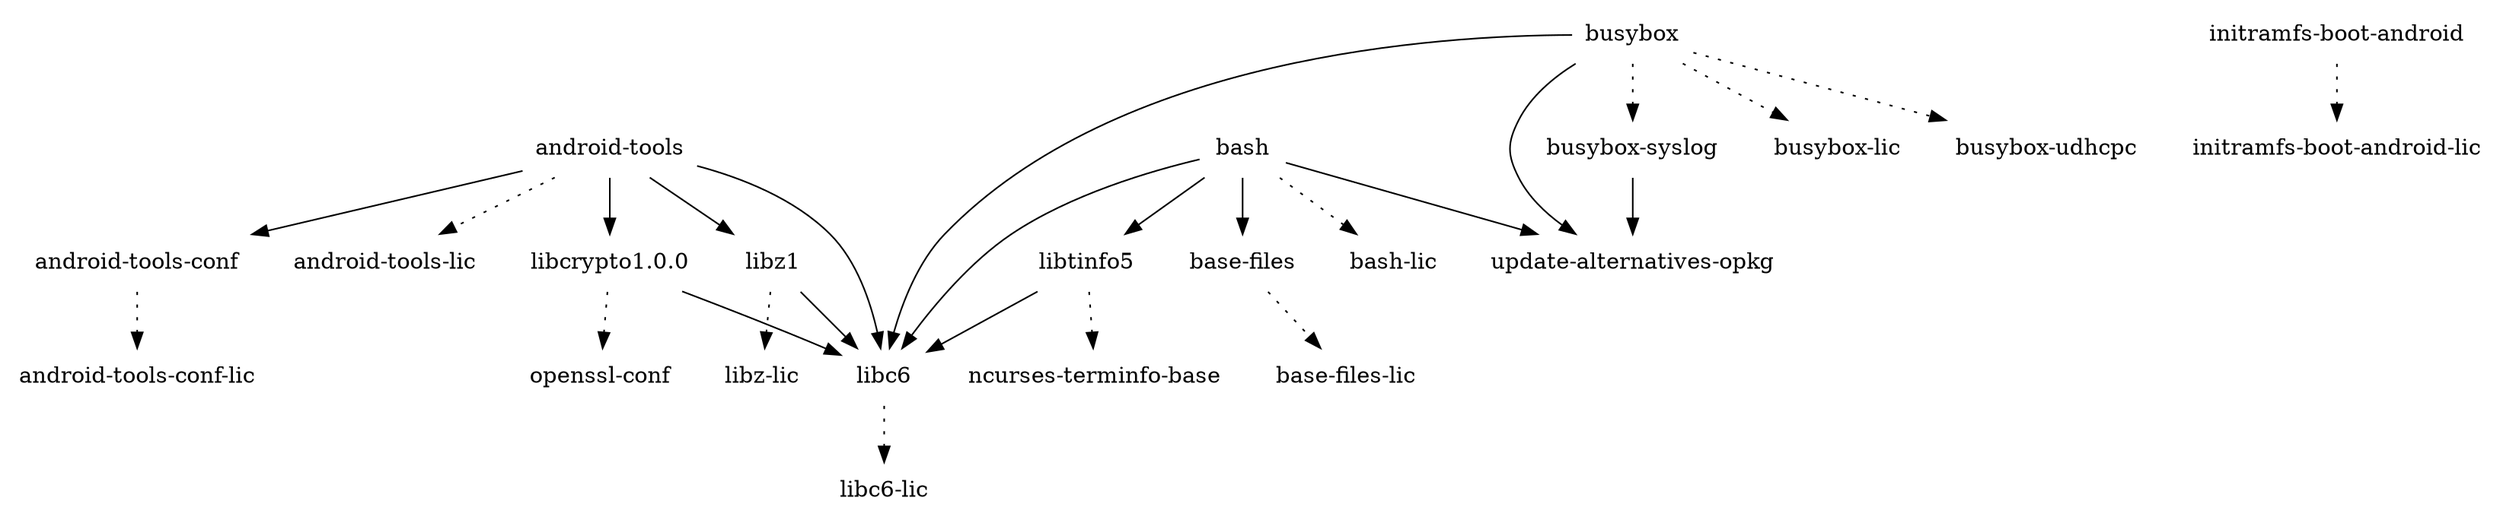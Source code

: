 digraph depends {
    node [shape=plaintext]
"android-tools" -> "android-tools-conf";
"android-tools" -> "android-tools-lic" [style=dotted];
"android-tools" -> "libc6";
"android-tools" -> "libcrypto1.0.0";
"android-tools" -> "libz1";
"android-tools-conf" -> "android-tools-conf-lic" [style=dotted];
"base-files" -> "base-files-lic" [style=dotted];
"bash" -> "base-files";
"bash" -> "bash-lic" [style=dotted];
"bash" -> "libc6";
"bash" -> "libtinfo5";
"bash" -> "update-alternatives-opkg";
"busybox" -> "busybox-lic" [style=dotted];
"busybox" -> "busybox-syslog" [style=dotted];
"busybox" -> "busybox-udhcpc" [style=dotted];
"busybox" -> "libc6";
"busybox" -> "update-alternatives-opkg";
"busybox-syslog" -> "update-alternatives-opkg";
"initramfs-boot-android" -> "initramfs-boot-android-lic" [style=dotted];
"libc6" -> "libc6-lic" [style=dotted];
"libcrypto1.0.0" -> "libc6";
"libcrypto1.0.0" -> "openssl-conf" [style=dotted];
"libtinfo5" -> "libc6";
"libtinfo5" -> "ncurses-terminfo-base" [style=dotted];
"libz1" -> "libc6";
"libz1" -> "libz-lic" [style=dotted];
}

